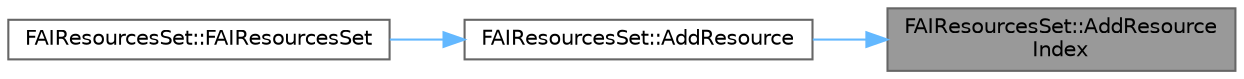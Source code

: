 digraph "FAIResourcesSet::AddResourceIndex"
{
 // INTERACTIVE_SVG=YES
 // LATEX_PDF_SIZE
  bgcolor="transparent";
  edge [fontname=Helvetica,fontsize=10,labelfontname=Helvetica,labelfontsize=10];
  node [fontname=Helvetica,fontsize=10,shape=box,height=0.2,width=0.4];
  rankdir="RL";
  Node1 [id="Node000001",label="FAIResourcesSet::AddResource\lIndex",height=0.2,width=0.4,color="gray40", fillcolor="grey60", style="filled", fontcolor="black",tooltip=" "];
  Node1 -> Node2 [id="edge1_Node000001_Node000002",dir="back",color="steelblue1",style="solid",tooltip=" "];
  Node2 [id="Node000002",label="FAIResourcesSet::AddResource",height=0.2,width=0.4,color="grey40", fillcolor="white", style="filled",URL="$dc/d4a/structFAIResourcesSet.html#ad25065ccfcea8a62a1a8f69d0fa97abd",tooltip=" "];
  Node2 -> Node3 [id="edge2_Node000002_Node000003",dir="back",color="steelblue1",style="solid",tooltip=" "];
  Node3 [id="Node000003",label="FAIResourcesSet::FAIResourcesSet",height=0.2,width=0.4,color="grey40", fillcolor="white", style="filled",URL="$dc/d4a/structFAIResourcesSet.html#a7079d083146337422987b5bb61015e3c",tooltip=" "];
}
